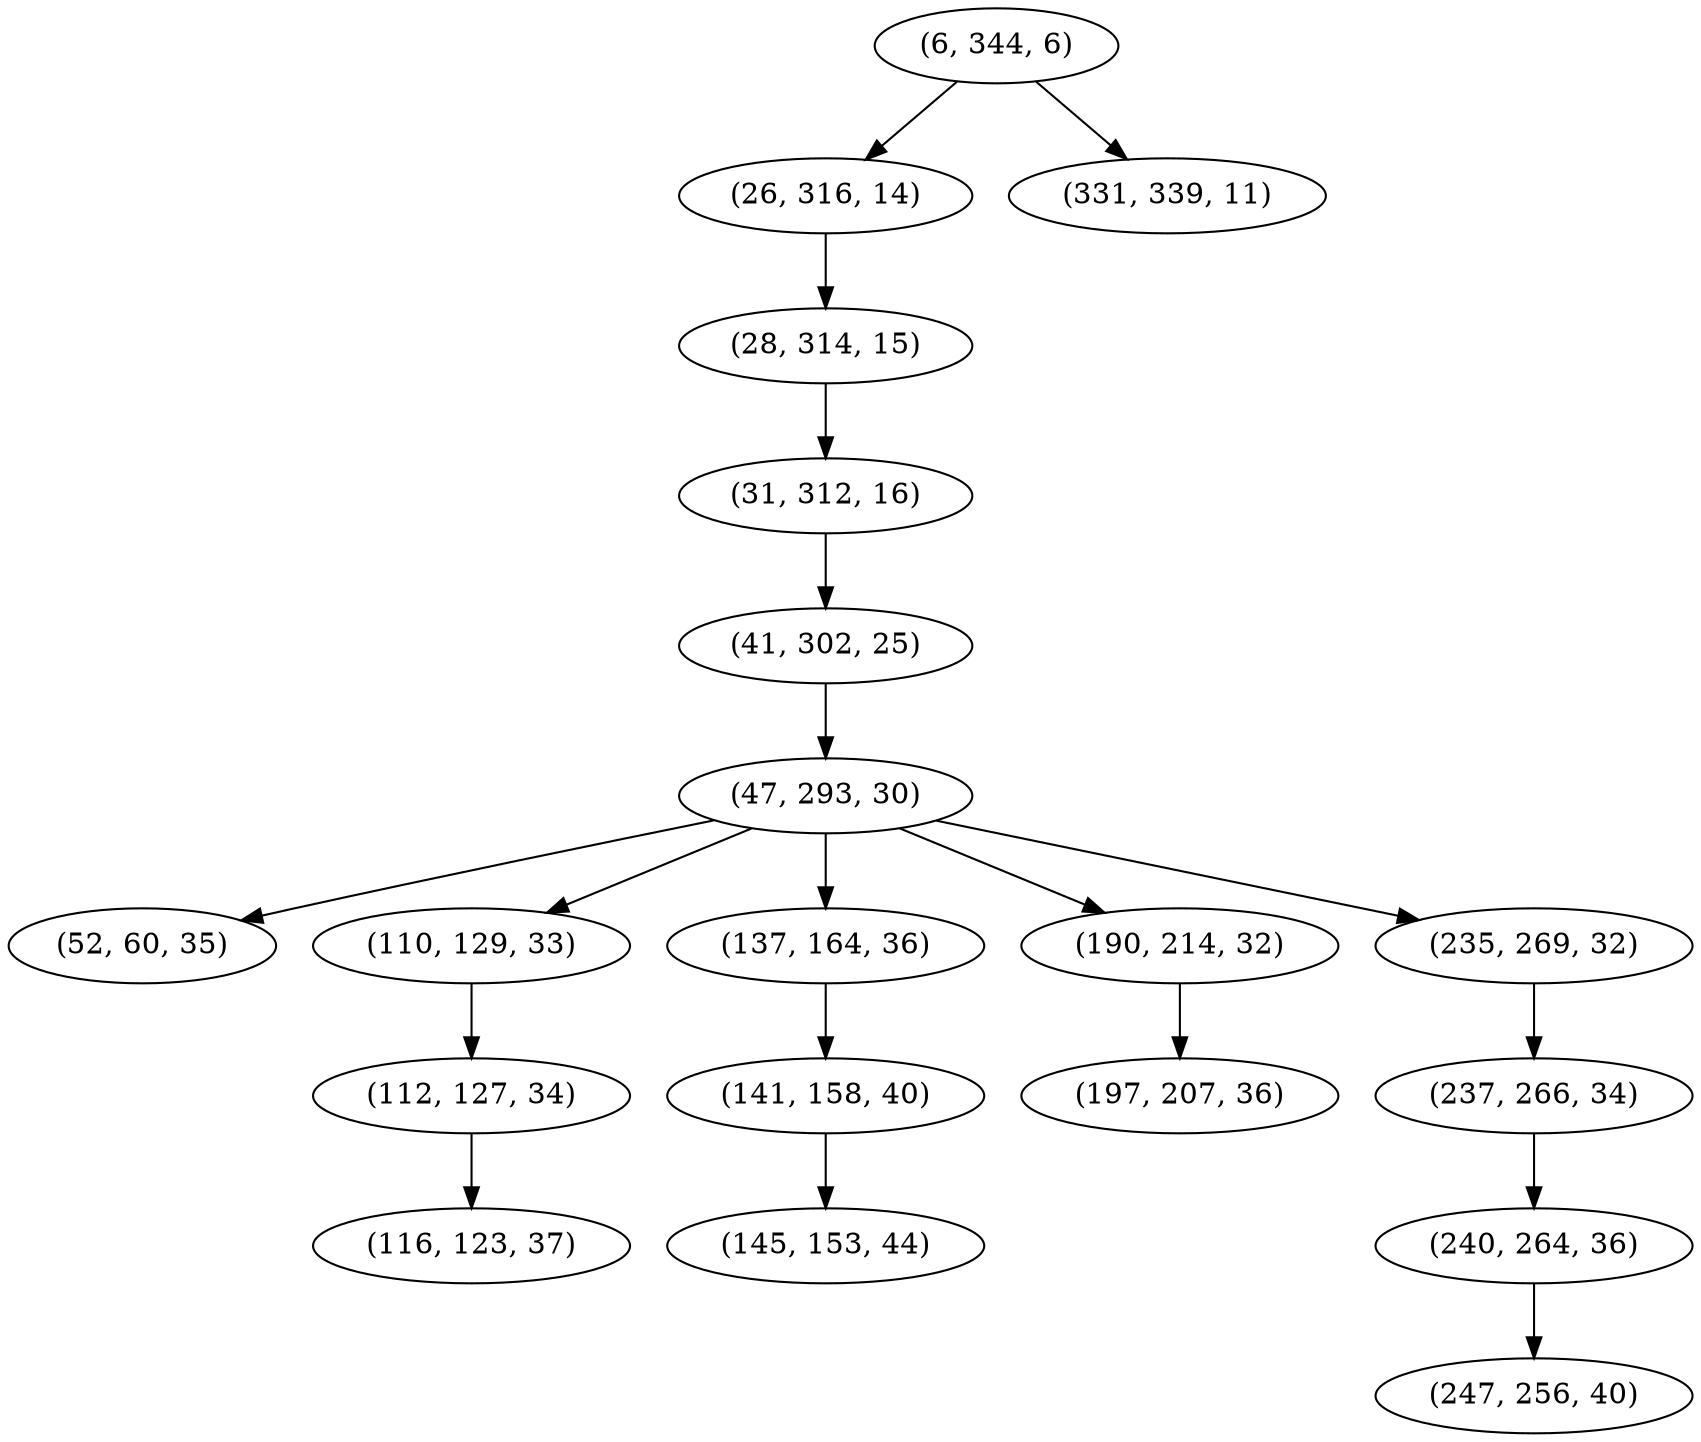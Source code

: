 digraph tree {
    "(6, 344, 6)";
    "(26, 316, 14)";
    "(28, 314, 15)";
    "(31, 312, 16)";
    "(41, 302, 25)";
    "(47, 293, 30)";
    "(52, 60, 35)";
    "(110, 129, 33)";
    "(112, 127, 34)";
    "(116, 123, 37)";
    "(137, 164, 36)";
    "(141, 158, 40)";
    "(145, 153, 44)";
    "(190, 214, 32)";
    "(197, 207, 36)";
    "(235, 269, 32)";
    "(237, 266, 34)";
    "(240, 264, 36)";
    "(247, 256, 40)";
    "(331, 339, 11)";
    "(6, 344, 6)" -> "(26, 316, 14)";
    "(6, 344, 6)" -> "(331, 339, 11)";
    "(26, 316, 14)" -> "(28, 314, 15)";
    "(28, 314, 15)" -> "(31, 312, 16)";
    "(31, 312, 16)" -> "(41, 302, 25)";
    "(41, 302, 25)" -> "(47, 293, 30)";
    "(47, 293, 30)" -> "(52, 60, 35)";
    "(47, 293, 30)" -> "(110, 129, 33)";
    "(47, 293, 30)" -> "(137, 164, 36)";
    "(47, 293, 30)" -> "(190, 214, 32)";
    "(47, 293, 30)" -> "(235, 269, 32)";
    "(110, 129, 33)" -> "(112, 127, 34)";
    "(112, 127, 34)" -> "(116, 123, 37)";
    "(137, 164, 36)" -> "(141, 158, 40)";
    "(141, 158, 40)" -> "(145, 153, 44)";
    "(190, 214, 32)" -> "(197, 207, 36)";
    "(235, 269, 32)" -> "(237, 266, 34)";
    "(237, 266, 34)" -> "(240, 264, 36)";
    "(240, 264, 36)" -> "(247, 256, 40)";
}
